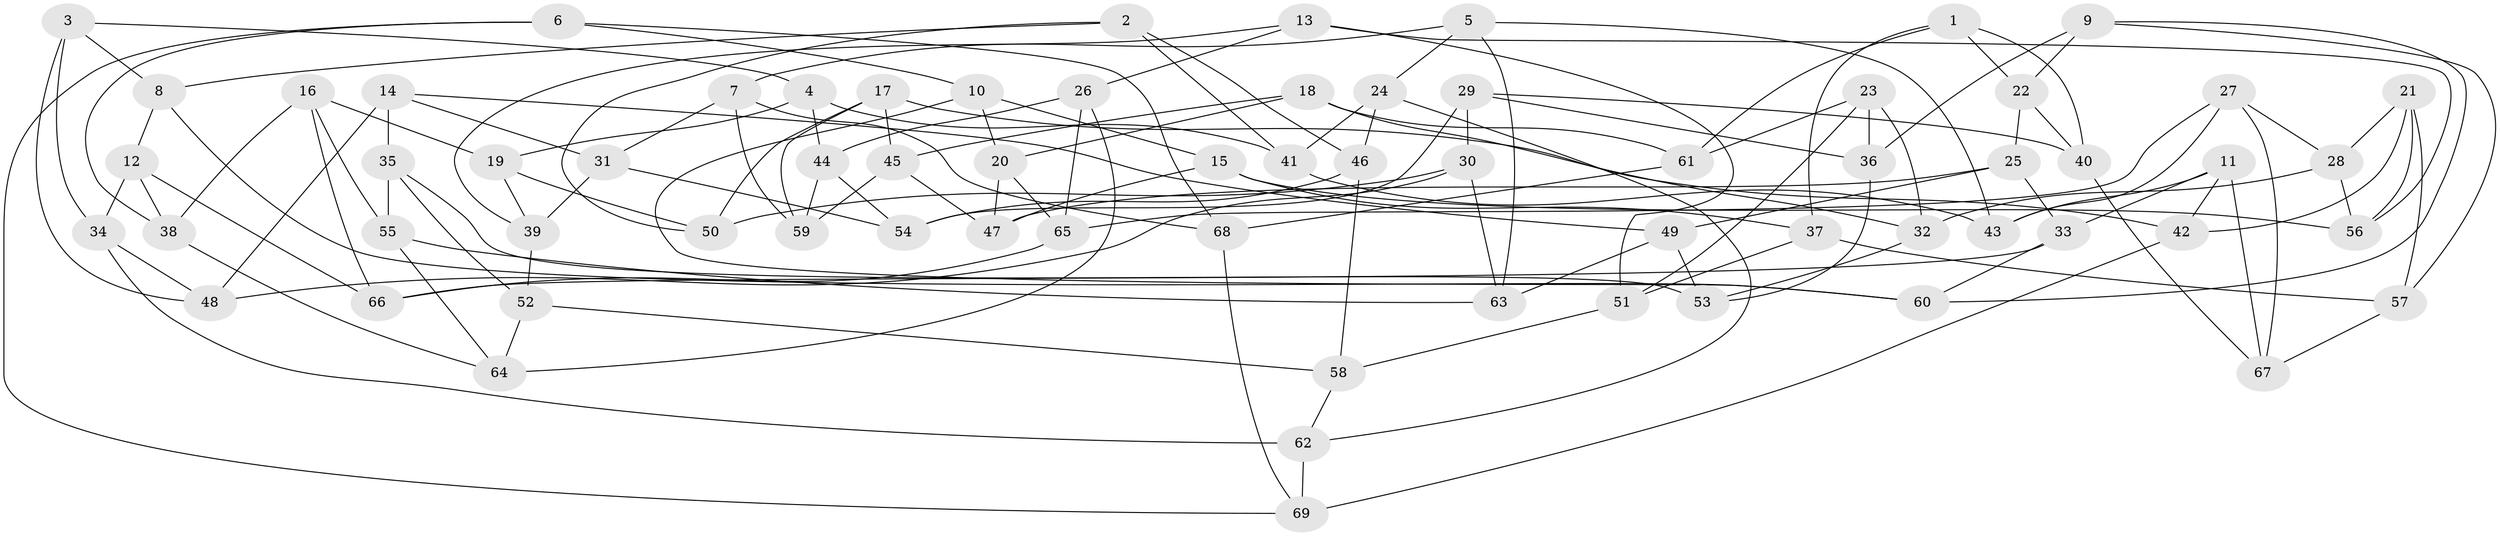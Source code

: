 // coarse degree distribution, {3: 0.08, 8: 0.06, 4: 0.8, 2: 0.02, 12: 0.02, 10: 0.02}
// Generated by graph-tools (version 1.1) at 2025/54/03/04/25 22:54:03]
// undirected, 69 vertices, 138 edges
graph export_dot {
  node [color=gray90,style=filled];
  1;
  2;
  3;
  4;
  5;
  6;
  7;
  8;
  9;
  10;
  11;
  12;
  13;
  14;
  15;
  16;
  17;
  18;
  19;
  20;
  21;
  22;
  23;
  24;
  25;
  26;
  27;
  28;
  29;
  30;
  31;
  32;
  33;
  34;
  35;
  36;
  37;
  38;
  39;
  40;
  41;
  42;
  43;
  44;
  45;
  46;
  47;
  48;
  49;
  50;
  51;
  52;
  53;
  54;
  55;
  56;
  57;
  58;
  59;
  60;
  61;
  62;
  63;
  64;
  65;
  66;
  67;
  68;
  69;
  1 -- 22;
  1 -- 61;
  1 -- 40;
  1 -- 37;
  2 -- 46;
  2 -- 8;
  2 -- 41;
  2 -- 50;
  3 -- 48;
  3 -- 8;
  3 -- 4;
  3 -- 34;
  4 -- 19;
  4 -- 44;
  4 -- 41;
  5 -- 43;
  5 -- 24;
  5 -- 63;
  5 -- 7;
  6 -- 10;
  6 -- 38;
  6 -- 68;
  6 -- 69;
  7 -- 68;
  7 -- 31;
  7 -- 59;
  8 -- 60;
  8 -- 12;
  9 -- 60;
  9 -- 36;
  9 -- 22;
  9 -- 57;
  10 -- 20;
  10 -- 60;
  10 -- 15;
  11 -- 42;
  11 -- 33;
  11 -- 67;
  11 -- 43;
  12 -- 34;
  12 -- 66;
  12 -- 38;
  13 -- 56;
  13 -- 51;
  13 -- 39;
  13 -- 26;
  14 -- 31;
  14 -- 35;
  14 -- 49;
  14 -- 48;
  15 -- 47;
  15 -- 56;
  15 -- 37;
  16 -- 66;
  16 -- 19;
  16 -- 38;
  16 -- 55;
  17 -- 50;
  17 -- 59;
  17 -- 45;
  17 -- 42;
  18 -- 20;
  18 -- 32;
  18 -- 61;
  18 -- 45;
  19 -- 39;
  19 -- 50;
  20 -- 65;
  20 -- 47;
  21 -- 57;
  21 -- 28;
  21 -- 56;
  21 -- 42;
  22 -- 25;
  22 -- 40;
  23 -- 61;
  23 -- 32;
  23 -- 36;
  23 -- 51;
  24 -- 62;
  24 -- 46;
  24 -- 41;
  25 -- 49;
  25 -- 47;
  25 -- 33;
  26 -- 44;
  26 -- 65;
  26 -- 64;
  27 -- 43;
  27 -- 67;
  27 -- 28;
  27 -- 65;
  28 -- 56;
  28 -- 32;
  29 -- 30;
  29 -- 54;
  29 -- 40;
  29 -- 36;
  30 -- 48;
  30 -- 63;
  30 -- 50;
  31 -- 39;
  31 -- 54;
  32 -- 53;
  33 -- 66;
  33 -- 60;
  34 -- 48;
  34 -- 62;
  35 -- 52;
  35 -- 53;
  35 -- 55;
  36 -- 53;
  37 -- 51;
  37 -- 57;
  38 -- 64;
  39 -- 52;
  40 -- 67;
  41 -- 43;
  42 -- 69;
  44 -- 59;
  44 -- 54;
  45 -- 47;
  45 -- 59;
  46 -- 54;
  46 -- 58;
  49 -- 53;
  49 -- 63;
  51 -- 58;
  52 -- 64;
  52 -- 58;
  55 -- 64;
  55 -- 63;
  57 -- 67;
  58 -- 62;
  61 -- 68;
  62 -- 69;
  65 -- 66;
  68 -- 69;
}
